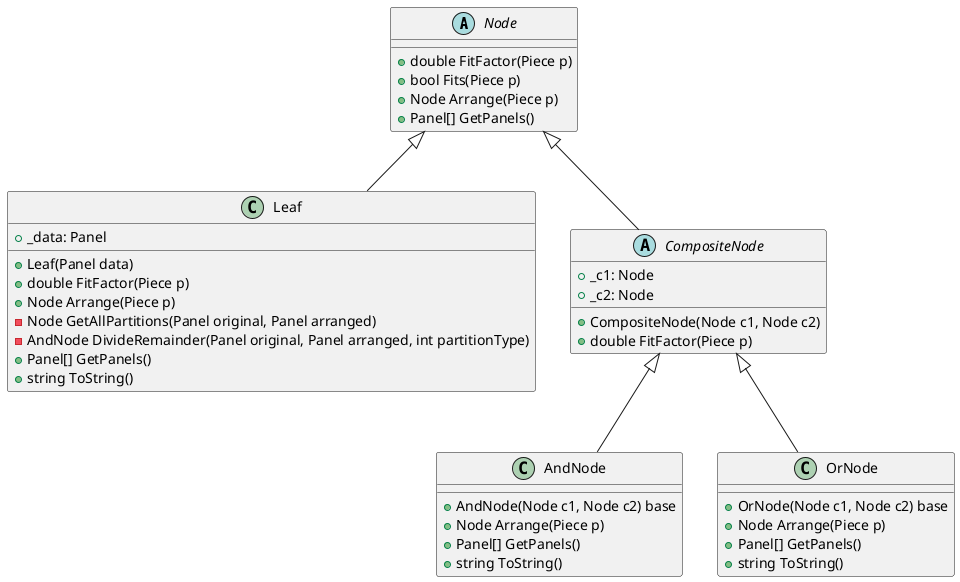 @startuml
'https://plantuml.com/class-diagram

abstract class Node {
    +double FitFactor(Piece p)
    +bool Fits(Piece p)
    +Node Arrange(Piece p)
    +Panel[] GetPanels()
}

class Leaf {
    +_data: Panel
    +Leaf(Panel data)
    +double FitFactor(Piece p)
    +Node Arrange(Piece p)
    -Node GetAllPartitions(Panel original, Panel arranged)
    -AndNode DivideRemainder(Panel original, Panel arranged, int partitionType)
    +Panel[] GetPanels()
    +string ToString()
}

abstract class CompositeNode {
    +_c1: Node
    +_c2: Node
    +CompositeNode(Node c1, Node c2)
    +double FitFactor(Piece p)
}

class AndNode {
    +AndNode(Node c1, Node c2) base
    +Node Arrange(Piece p)
    +Panel[] GetPanels()
    +string ToString()
}

class OrNode {
    +OrNode(Node c1, Node c2) base
    +Node Arrange(Piece p)
    +Panel[] GetPanels()
    +string ToString()
}

Node <|-- Leaf
Node <|-- CompositeNode
CompositeNode <|-- AndNode
CompositeNode <|-- OrNode

@enduml